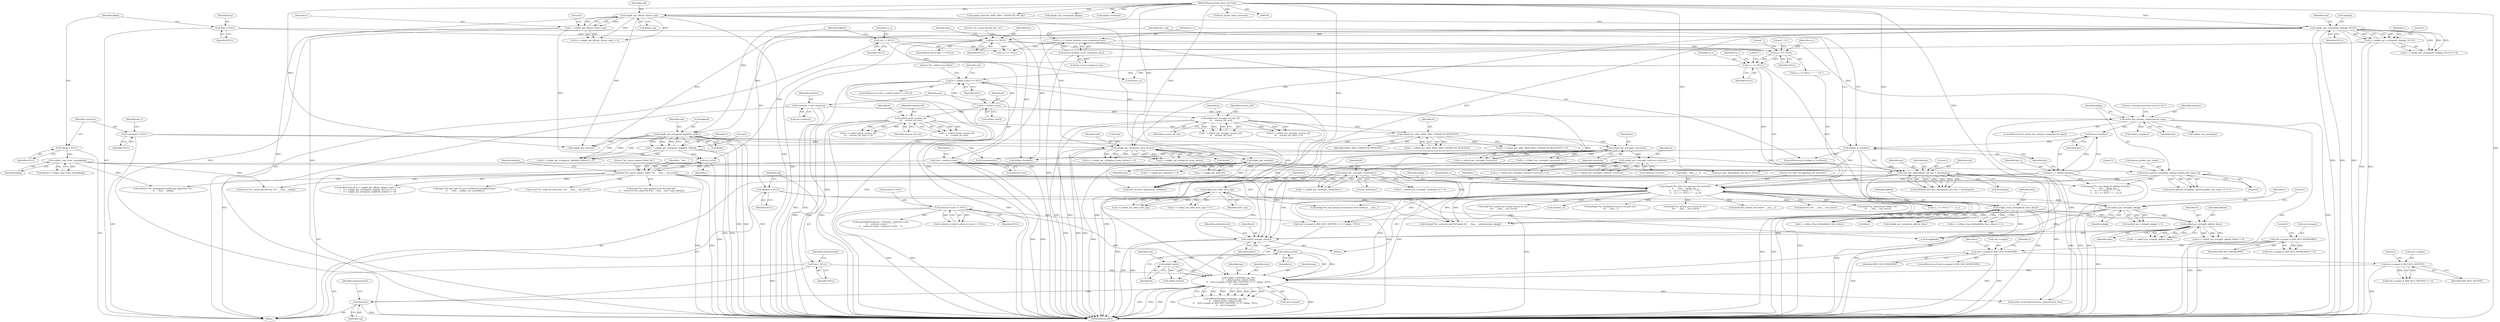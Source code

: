 digraph "0_src_779974d35b4859c07bc3cb8a12c74b43b0a7d1e0_1@API" {
"1000698" [label="(Call,free(sig))"];
"1000524" [label="(Call,sshkey_verify(key, sig, slen,\n\t\t    sshbuf_ptr(b), sshbuf_len(b),\n\t\t    (ssh->compat & SSH_BUG_SIGTYPE) == 0 ? pkalg : NULL,\n\t\t    ssh->compat))"];
"1000515" [label="(Call,user_key_allowed(ssh, pw, key, 1, &authopts))"];
"1000341" [label="(Call,sshpkt_get_string(ssh, &sig, &slen))"];
"1000188" [label="(Call,sshpkt_get_string(ssh, &pkblob, &blen))"];
"1000179" [label="(Call,sshpkt_get_cstring(ssh, &pkalg, NULL))"];
"1000170" [label="(Call,sshpkt_get_u8(ssh, &have_sig))"];
"1000106" [label="(MethodParameterIn,struct ssh *ssh)"];
"1000351" [label="(Call,sshpkt_get_end(ssh))"];
"1000115" [label="(Call,*pw = authctxt->pw)"];
"1000306" [label="(Call,sshkey_is_cert(key))"];
"1000303" [label="(Call,format_key(key))"];
"1000276" [label="(Call,auth2_key_already_used(authctxt, key))"];
"1000109" [label="(Call,*authctxt = ssh->authctxt)"];
"1000232" [label="(Call,key == NULL)"];
"1000125" [label="(Call,*key = NULL)"];
"1000149" [label="(Call,*sig = NULL)"];
"1000528" [label="(Call,sshbuf_ptr(b))"];
"1000506" [label="(Call,sshbuf_dump(b, stderr))"];
"1000496" [label="(Call,sshbuf_put_string(b, pkblob, blen))"];
"1000489" [label="(Call,sshbuf_put_cstring(b, pkalg))"];
"1000481" [label="(Call,sshbuf_put_u8(b, have_sig))"];
"1000473" [label="(Call,sshbuf_put_cstring(b, \"publickey\"))"];
"1000463" [label="(Call,sshbuf_put_cstring(b, authctxt->service))"];
"1000455" [label="(Call,sshbuf_put_cstring(b, userstyle))"];
"1000447" [label="(Call,sshbuf_put_u8(b, SSH2_MSG_USERAUTH_REQUEST))"];
"1000395" [label="(Call,sshbuf_put_string(b, session_id2,\n\t\t\t    session_id2_len))"];
"1000361" [label="(Call,b = sshbuf_new())"];
"1000379" [label="(Call,sshbuf_put(b, session_id2,\n\t\t\t    session_id2_len))"];
"1000133" [label="(Call,*userstyle = NULL)"];
"1000319" [label="(Call,debug3(\"%s: have %s signature for %s%s%s\",\n\t\t    __func__, pkalg, key_s,\n\t\t    ca_s == NULL ? \"\" : \" CA \",\n\t\t    ca_s == NULL ? \"\" : ca_s))"];
"1000195" [label="(Call,fatal(\"%s: parse request failed: %s\", __func__, ssh_err(r)))"];
"1000198" [label="(Call,ssh_err(r))"];
"1000177" [label="(Call,r = sshpkt_get_cstring(ssh, &pkalg, NULL))"];
"1000186" [label="(Call,r = sshpkt_get_string(ssh, &pkblob, &blen))"];
"1000168" [label="(Call,r = sshpkt_get_u8(ssh, &have_sig))"];
"1000287" [label="(Call,match_pattern_list(pkalg, options.pubkey_key_types, 0))"];
"1000202" [label="(Call,sshkey_type_from_name(pkalg))"];
"1000129" [label="(Call,*pkalg = NULL)"];
"1000301" [label="(Call,key_s = format_key(key))"];
"1000331" [label="(Call,ca_s == NULL)"];
"1000325" [label="(Call,ca_s == NULL)"];
"1000308" [label="(Call,ca_s = format_key(key->cert->signature_key))"];
"1000310" [label="(Call,format_key(key->cert->signature_key))"];
"1000141" [label="(Call,*ca_s = NULL)"];
"1000218" [label="(Call,sshkey_from_blob(pkblob, blen, &key))"];
"1000145" [label="(Call,*pkblob = NULL)"];
"1000530" [label="(Call,sshbuf_len(b))"];
"1000360" [label="(Call,(b = sshbuf_new()) == NULL)"];
"1000411" [label="(Call,authctxt->user == NULL)"];
"1000534" [label="(Call,ssh->compat & SSH_BUG_SIGTYPE)"];
"1000369" [label="(Call,ssh->compat & SSH_OLD_SESSIONID)"];
"1000265" [label="(Call,ssh->compat & SSH_BUG_RSASIGMD5)"];
"1000519" [label="(Literal,1)"];
"1000345" [label="(Call,&slen)"];
"1000498" [label="(Identifier,pkblob)"];
"1000479" [label="(Call,r = sshbuf_put_u8(b, have_sig))"];
"1000195" [label="(Call,fatal(\"%s: parse request failed: %s\", __func__, ssh_err(r)))"];
"1000110" [label="(Identifier,authctxt)"];
"1000340" [label="(Identifier,r)"];
"1000276" [label="(Call,auth2_key_already_used(authctxt, key))"];
"1000633" [label="(Call,sshpkt_put_string(ssh, pkblob, blen))"];
"1000382" [label="(Identifier,session_id2_len)"];
"1000225" [label="(Call,error(\"%s: could not parse key: %s\", __func__, ssh_err(r)))"];
"1000364" [label="(Identifier,NULL)"];
"1000172" [label="(Call,&have_sig)"];
"1000281" [label="(Literal,\"refusing previously-used %s key\")"];
"1000178" [label="(Identifier,r)"];
"1000270" [label="(Literal,0)"];
"1000489" [label="(Call,sshbuf_put_cstring(b, pkalg))"];
"1000234" [label="(Identifier,NULL)"];
"1000130" [label="(Identifier,pkalg)"];
"1000180" [label="(Identifier,ssh)"];
"1000196" [label="(Literal,\"%s: parse request failed: %s\")"];
"1000248" [label="(Call,error(\"%s: type mismatch for decoded key \"\n\t\t    \"(received %d, expected %d)\", __func__, key->type, pktype))"];
"1000351" [label="(Call,sshpkt_get_end(ssh))"];
"1000116" [label="(Identifier,pw)"];
"1000122" [label="(Identifier,b)"];
"1000194" [label="(Literal,0)"];
"1000198" [label="(Call,ssh_err(r))"];
"1000176" [label="(Call,(r = sshpkt_get_cstring(ssh, &pkalg, NULL)) != 0)"];
"1000131" [label="(Identifier,NULL)"];
"1000334" [label="(Literal,\"\")"];
"1000528" [label="(Call,sshbuf_ptr(b))"];
"1000219" [label="(Identifier,pkblob)"];
"1000215" [label="(Call,(r = sshkey_from_blob(pkblob, blen, &key)) != 0)"];
"1000378" [label="(Identifier,r)"];
"1000482" [label="(Identifier,b)"];
"1000150" [label="(Identifier,sig)"];
"1000524" [label="(Call,sshkey_verify(key, sig, slen,\n\t\t    sshbuf_ptr(b), sshbuf_len(b),\n\t\t    (ssh->compat & SSH_BUG_SIGTYPE) == 0 ? pkalg : NULL,\n\t\t    ssh->compat))"];
"1000694" [label="(Call,free(key_s))"];
"1000417" [label="(Call,debug2(\"%s: disabled because of invalid user\",\n\t\t\t    __func__))"];
"1000558" [label="(Call,debug(\"%s: test pkalg %s pkblob %s%s%s\",\n\t\t    __func__, pkalg, key_s,\n\t\t    ca_s == NULL ? \"\" : \" CA \",\n\t\t    ca_s == NULL ? \"\" : ca_s))"];
"1000457" [label="(Identifier,userstyle)"];
"1000397" [label="(Identifier,session_id2)"];
"1000490" [label="(Identifier,b)"];
"1000188" [label="(Call,sshpkt_get_string(ssh, &pkblob, &blen))"];
"1000579" [label="(Call,sshpkt_get_end(ssh))"];
"1000181" [label="(Call,&pkalg)"];
"1000311" [label="(Call,key->cert->signature_key)"];
"1000321" [label="(Identifier,__func__)"];
"1000421" [label="(Call,xasprintf(&userstyle, \"%s%s%s\", authctxt->user,\n \t\t    authctxt->style ? \":\" : \"\",\n\t\t    authctxt->style ? authctxt->style : \"\"))"];
"1000384" [label="(Call,fatal(\"%s: sshbuf_put session id: %s\",\n\t\t\t\t    __func__, ssh_err(r)))"];
"1000275" [label="(ControlStructure,if (auth2_key_already_used(authctxt, key)))"];
"1000377" [label="(Call,r = sshbuf_put(b, session_id2,\n\t\t\t    session_id2_len))"];
"1000406" [label="(Call,!authctxt->valid || authctxt->user == NULL)"];
"1000320" [label="(Literal,\"%s: have %s signature for %s%s%s\")"];
"1000361" [label="(Call,b = sshbuf_new())"];
"1000692" [label="(Call,free(pkblob))"];
"1000447" [label="(Call,sshbuf_put_u8(b, SSH2_MSG_USERAUTH_REQUEST))"];
"1000368" [label="(ControlStructure,if (ssh->compat & SSH_OLD_SESSIONID))"];
"1000534" [label="(Call,ssh->compat & SSH_BUG_SIGTYPE)"];
"1000530" [label="(Call,sshbuf_len(b))"];
"1000165" [label="(ControlStructure,if ((r = sshpkt_get_u8(ssh, &have_sig)) != 0 ||\n \t    (r = sshpkt_get_cstring(ssh, &pkalg, NULL)) != 0 ||\n \t    (r = sshpkt_get_string(ssh, &pkblob, &blen)) != 0))"];
"1000463" [label="(Call,sshbuf_put_cstring(b, authctxt->service))"];
"1000309" [label="(Identifier,ca_s)"];
"1000331" [label="(Call,ca_s == NULL)"];
"1000362" [label="(Identifier,b)"];
"1000289" [label="(Call,options.pubkey_key_types)"];
"1000449" [label="(Identifier,SSH2_MSG_USERAUTH_REQUEST)"];
"1000492" [label="(Literal,0)"];
"1000342" [label="(Identifier,ssh)"];
"1000126" [label="(Identifier,key)"];
"1000151" [label="(Identifier,NULL)"];
"1000520" [label="(Call,&authopts)"];
"1000496" [label="(Call,sshbuf_put_string(b, pkblob, blen))"];
"1000216" [label="(Call,r = sshkey_from_blob(pkblob, blen, &key))"];
"1000527" [label="(Identifier,slen)"];
"1000360" [label="(Call,(b = sshbuf_new()) == NULL)"];
"1000147" [label="(Identifier,NULL)"];
"1000107" [label="(Block,)"];
"1000508" [label="(Identifier,stderr)"];
"1000516" [label="(Identifier,ssh)"];
"1000319" [label="(Call,debug3(\"%s: have %s signature for %s%s%s\",\n\t\t    __func__, pkalg, key_s,\n\t\t    ca_s == NULL ? \"\" : \" CA \",\n\t\t    ca_s == NULL ? \"\" : ca_s))"];
"1000510" [label="(Identifier,authenticated)"];
"1000326" [label="(Identifier,ca_s)"];
"1000145" [label="(Call,*pkblob = NULL)"];
"1000415" [label="(Identifier,NULL)"];
"1000106" [label="(MethodParameterIn,struct ssh *ssh)"];
"1000177" [label="(Call,r = sshpkt_get_cstring(ssh, &pkalg, NULL))"];
"1000536" [label="(Identifier,ssh)"];
"1000146" [label="(Identifier,pkblob)"];
"1000115" [label="(Call,*pw = authctxt->pw)"];
"1000168" [label="(Call,r = sshpkt_get_u8(ssh, &have_sig))"];
"1000673" [label="(Call,debug(\"%s: key options inconsistent with existing\", __func__))"];
"1000359" [label="(ControlStructure,if ((b = sshbuf_new()) == NULL))"];
"1000702" [label="(MethodReturn,RET)"];
"1000529" [label="(Identifier,b)"];
"1000532" [label="(Call,(ssh->compat & SSH_BUG_SIGTYPE) == 0 ? pkalg : NULL)"];
"1000474" [label="(Identifier,b)"];
"1000220" [label="(Identifier,blen)"];
"1000304" [label="(Identifier,key)"];
"1000286" [label="(Call,match_pattern_list(pkalg, options.pubkey_key_types, 0) != 1)"];
"1000455" [label="(Call,sshbuf_put_cstring(b, userstyle))"];
"1000111" [label="(Call,ssh->authctxt)"];
"1000531" [label="(Identifier,b)"];
"1000133" [label="(Call,*userstyle = NULL)"];
"1000533" [label="(Call,(ssh->compat & SSH_BUG_SIGTYPE) == 0)"];
"1000269" [label="(Identifier,SSH_BUG_RSASIGMD5)"];
"1000526" [label="(Identifier,sig)"];
"1000538" [label="(Identifier,SSH_BUG_SIGTYPE)"];
"1000149" [label="(Call,*sig = NULL)"];
"1000370" [label="(Call,ssh->compat)"];
"1000514" [label="(Call,PRIVSEP(user_key_allowed(ssh, pw, key, 1, &authopts)))"];
"1000456" [label="(Identifier,b)"];
"1000338" [label="(Call,(r = sshpkt_get_string(ssh, &sig, &slen)) != 0)"];
"1000392" [label="(Call,(r = sshbuf_put_string(b, session_id2,\n\t\t\t    session_id2_len)) != 0)"];
"1000203" [label="(Identifier,pkalg)"];
"1000688" [label="(Call,free(userstyle))"];
"1000668" [label="(Call,auth_activate_options(ssh, authopts))"];
"1000488" [label="(Call,sshbuf_put_cstring(b, pkalg) != 0)"];
"1000328" [label="(Literal,\"\")"];
"1000125" [label="(Call,*key = NULL)"];
"1000396" [label="(Identifier,b)"];
"1000295" [label="(Call,logit(\"%s: key type %s not in PubkeyAcceptedKeyTypes\",\n\t\t    __func__, sshkey_ssh_name(key)))"];
"1000327" [label="(Identifier,NULL)"];
"1000192" [label="(Call,&blen)"];
"1000332" [label="(Identifier,ca_s)"];
"1000278" [label="(Identifier,key)"];
"1000333" [label="(Identifier,NULL)"];
"1000481" [label="(Call,sshbuf_put_u8(b, have_sig))"];
"1000318" [label="(Block,)"];
"1000236" [label="(Call,error(\"%s: cannot decode key: %s\", __func__, pkalg))"];
"1000478" [label="(Call,(r = sshbuf_put_u8(b, have_sig)) != 0)"];
"1000277" [label="(Identifier,authctxt)"];
"1000411" [label="(Call,authctxt->user == NULL)"];
"1000701" [label="(Identifier,authenticated)"];
"1000343" [label="(Call,&sig)"];
"1000698" [label="(Call,free(sig))"];
"1000617" [label="(Call,sshpkt_start(ssh, SSH2_MSG_USERAUTH_PK_OK))"];
"1000233" [label="(Identifier,key)"];
"1000187" [label="(Identifier,r)"];
"1000282" [label="(Call,sshkey_type(key))"];
"1000473" [label="(Call,sshbuf_put_cstring(b, \"publickey\"))"];
"1000305" [label="(ControlStructure,if (sshkey_is_cert(key)))"];
"1000475" [label="(Literal,\"publickey\")"];
"1000542" [label="(Call,ssh->compat)"];
"1000363" [label="(Call,sshbuf_new())"];
"1000292" [label="(Literal,0)"];
"1000232" [label="(Call,key == NULL)"];
"1000699" [label="(Identifier,sig)"];
"1000335" [label="(Identifier,ca_s)"];
"1000218" [label="(Call,sshkey_from_blob(pkblob, blen, &key))"];
"1000380" [label="(Identifier,b)"];
"1000221" [label="(Call,&key)"];
"1000494" [label="(Call,r = sshbuf_put_string(b, pkblob, blen))"];
"1000324" [label="(Call,ca_s == NULL ? \"\" : \" CA \")"];
"1000365" [label="(Call,fatal(\"%s: sshbuf_new failed\", __func__))"];
"1000171" [label="(Identifier,ssh)"];
"1000686" [label="(Call,sshkey_free(key))"];
"1000266" [label="(Call,ssh->compat)"];
"1000371" [label="(Identifier,ssh)"];
"1000325" [label="(Call,ca_s == NULL)"];
"1000483" [label="(Identifier,have_sig)"];
"1000129" [label="(Call,*pkalg = NULL)"];
"1000507" [label="(Identifier,b)"];
"1000308" [label="(Call,ca_s = format_key(key->cert->signature_key))"];
"1000539" [label="(Literal,0)"];
"1000135" [label="(Identifier,NULL)"];
"1000376" [label="(Call,(r = sshbuf_put(b, session_id2,\n\t\t\t    session_id2_len)) != 0)"];
"1000209" [label="(Call,verbose(\"%s: unsupported public key algorithm: %s\",\n\t\t    __func__, pkalg))"];
"1000465" [label="(Call,authctxt->service)"];
"1000200" [label="(Call,pktype = sshkey_type_from_name(pkalg))"];
"1000307" [label="(Identifier,key)"];
"1000197" [label="(Identifier,__func__)"];
"1000470" [label="(Call,(r = sshbuf_put_cstring(b, \"publickey\")) != 0)"];
"1000369" [label="(Call,ssh->compat & SSH_OLD_SESSIONID)"];
"1000471" [label="(Call,r = sshbuf_put_cstring(b, \"publickey\"))"];
"1000184" [label="(Literal,0)"];
"1000244" [label="(Identifier,key)"];
"1000117" [label="(Call,authctxt->pw)"];
"1000264" [label="(Call,(ssh->compat & SSH_BUG_RSASIGMD5) != 0)"];
"1000398" [label="(Identifier,session_id2_len)"];
"1000625" [label="(Call,sshpkt_put_cstring(ssh, pkalg))"];
"1000348" [label="(Call,(r = sshpkt_get_end(ssh)) != 0)"];
"1000341" [label="(Call,sshpkt_get_string(ssh, &sig, &slen))"];
"1000523" [label="(Call,PRIVSEP(sshkey_verify(key, sig, slen,\n\t\t    sshbuf_ptr(b), sshbuf_len(b),\n\t\t    (ssh->compat & SSH_BUG_SIGTYPE) == 0 ? pkalg : NULL,\n\t\t    ssh->compat)))"];
"1000143" [label="(Identifier,NULL)"];
"1000339" [label="(Call,r = sshpkt_get_string(ssh, &sig, &slen))"];
"1000170" [label="(Call,sshpkt_get_u8(ssh, &have_sig))"];
"1000186" [label="(Call,r = sshpkt_get_string(ssh, &pkblob, &blen))"];
"1000293" [label="(Literal,1)"];
"1000190" [label="(Call,&pkblob)"];
"1000453" [label="(Call,r = sshbuf_put_cstring(b, userstyle))"];
"1000306" [label="(Call,sshkey_is_cert(key))"];
"1000379" [label="(Call,sshbuf_put(b, session_id2,\n\t\t\t    session_id2_len))"];
"1000444" [label="(Call,(r = sshbuf_put_u8(b, SSH2_MSG_USERAUTH_REQUEST)) != 0)"];
"1000138" [label="(Identifier,key_s)"];
"1000301" [label="(Call,key_s = format_key(key))"];
"1000381" [label="(Identifier,session_id2)"];
"1000349" [label="(Call,r = sshpkt_get_end(ssh))"];
"1000322" [label="(Identifier,pkalg)"];
"1000185" [label="(Call,(r = sshpkt_get_string(ssh, &pkblob, &blen)) != 0)"];
"1000464" [label="(Identifier,b)"];
"1000330" [label="(Call,ca_s == NULL ? \"\" : ca_s)"];
"1000354" [label="(Call,fatal(\"%s: %s\", __func__, ssh_err(r)))"];
"1000179" [label="(Call,sshpkt_get_cstring(ssh, &pkalg, NULL))"];
"1000394" [label="(Identifier,r)"];
"1000517" [label="(Identifier,pw)"];
"1000393" [label="(Call,r = sshbuf_put_string(b, session_id2,\n\t\t\t    session_id2_len))"];
"1000183" [label="(Identifier,NULL)"];
"1000329" [label="(Literal,\" CA \")"];
"1000552" [label="(Call,auth2_record_key(authctxt, authenticated, key))"];
"1000317" [label="(Identifier,have_sig)"];
"1000352" [label="(Identifier,ssh)"];
"1000535" [label="(Call,ssh->compat)"];
"1000231" [label="(ControlStructure,if (key == NULL))"];
"1000525" [label="(Identifier,key)"];
"1000506" [label="(Call,sshbuf_dump(b, stderr))"];
"1000201" [label="(Identifier,pktype)"];
"1000373" [label="(Identifier,SSH_OLD_SESSIONID)"];
"1000298" [label="(Call,sshkey_ssh_name(key))"];
"1000310" [label="(Call,format_key(key->cert->signature_key))"];
"1000265" [label="(Call,ssh->compat & SSH_BUG_RSASIGMD5)"];
"1000303" [label="(Call,format_key(key))"];
"1000202" [label="(Call,sshkey_type_from_name(pkalg))"];
"1000412" [label="(Call,authctxt->user)"];
"1000169" [label="(Identifier,r)"];
"1000515" [label="(Call,user_key_allowed(ssh, pw, key, 1, &authopts))"];
"1000550" [label="(Call,sshbuf_free(b))"];
"1000395" [label="(Call,sshbuf_put_string(b, session_id2,\n\t\t\t    session_id2_len))"];
"1000642" [label="(Call,sshpkt_send(ssh))"];
"1000199" [label="(Identifier,r)"];
"1000491" [label="(Identifier,pkalg)"];
"1000605" [label="(Call,user_key_allowed(ssh, pw, key, 0, NULL))"];
"1000323" [label="(Identifier,key_s)"];
"1000696" [label="(Call,free(ca_s))"];
"1000452" [label="(Call,(r = sshbuf_put_cstring(b, userstyle)) != 0)"];
"1000174" [label="(Literal,0)"];
"1000493" [label="(Call,(r = sshbuf_put_string(b, pkblob, blen)) != 0)"];
"1000648" [label="(Call,ssh_packet_write_wait(ssh))"];
"1000679" [label="(Call,debug2(\"%s: authenticated %d pkalg %s\", __func__, authenticated, pkalg))"];
"1000448" [label="(Identifier,b)"];
"1000501" [label="(Call,fatal(\"%s: build packet failed: %s\",\n\t\t\t    __func__, ssh_err(r)))"];
"1000518" [label="(Identifier,key)"];
"1000237" [label="(Literal,\"%s: cannot decode key: %s\")"];
"1000497" [label="(Identifier,b)"];
"1000159" [label="(Identifier,authenticated)"];
"1000142" [label="(Identifier,ca_s)"];
"1000127" [label="(Identifier,NULL)"];
"1000109" [label="(Call,*authctxt = ssh->authctxt)"];
"1000460" [label="(Call,(r = sshbuf_put_cstring(b, authctxt->service)) != 0)"];
"1000445" [label="(Call,r = sshbuf_put_u8(b, SSH2_MSG_USERAUTH_REQUEST))"];
"1000302" [label="(Identifier,key_s)"];
"1000141" [label="(Call,*ca_s = NULL)"];
"1000366" [label="(Literal,\"%s: sshbuf_new failed\")"];
"1000461" [label="(Call,r = sshbuf_put_cstring(b, authctxt->service))"];
"1000564" [label="(Call,ca_s == NULL)"];
"1000189" [label="(Identifier,ssh)"];
"1000287" [label="(Call,match_pattern_list(pkalg, options.pubkey_key_types, 0))"];
"1000167" [label="(Call,(r = sshpkt_get_u8(ssh, &have_sig)) != 0)"];
"1000499" [label="(Identifier,blen)"];
"1000400" [label="(Call,fatal(\"%s: sshbuf_put_string session id: %s\",\n \t\t\t\t    __func__, ssh_err(r)))"];
"1000288" [label="(Identifier,pkalg)"];
"1000134" [label="(Identifier,userstyle)"];
"1000698" -> "1000107"  [label="AST: "];
"1000698" -> "1000699"  [label="CFG: "];
"1000699" -> "1000698"  [label="AST: "];
"1000701" -> "1000698"  [label="CFG: "];
"1000698" -> "1000702"  [label="DDG: "];
"1000524" -> "1000698"  [label="DDG: "];
"1000149" -> "1000698"  [label="DDG: "];
"1000524" -> "1000523"  [label="AST: "];
"1000524" -> "1000542"  [label="CFG: "];
"1000525" -> "1000524"  [label="AST: "];
"1000526" -> "1000524"  [label="AST: "];
"1000527" -> "1000524"  [label="AST: "];
"1000528" -> "1000524"  [label="AST: "];
"1000530" -> "1000524"  [label="AST: "];
"1000532" -> "1000524"  [label="AST: "];
"1000542" -> "1000524"  [label="AST: "];
"1000523" -> "1000524"  [label="CFG: "];
"1000524" -> "1000702"  [label="DDG: "];
"1000524" -> "1000702"  [label="DDG: "];
"1000524" -> "1000702"  [label="DDG: "];
"1000524" -> "1000702"  [label="DDG: "];
"1000524" -> "1000702"  [label="DDG: "];
"1000524" -> "1000523"  [label="DDG: "];
"1000524" -> "1000523"  [label="DDG: "];
"1000524" -> "1000523"  [label="DDG: "];
"1000524" -> "1000523"  [label="DDG: "];
"1000524" -> "1000523"  [label="DDG: "];
"1000524" -> "1000523"  [label="DDG: "];
"1000524" -> "1000523"  [label="DDG: "];
"1000515" -> "1000524"  [label="DDG: "];
"1000149" -> "1000524"  [label="DDG: "];
"1000528" -> "1000524"  [label="DDG: "];
"1000530" -> "1000524"  [label="DDG: "];
"1000489" -> "1000524"  [label="DDG: "];
"1000319" -> "1000524"  [label="DDG: "];
"1000360" -> "1000524"  [label="DDG: "];
"1000411" -> "1000524"  [label="DDG: "];
"1000534" -> "1000524"  [label="DDG: "];
"1000524" -> "1000552"  [label="DDG: "];
"1000515" -> "1000514"  [label="AST: "];
"1000515" -> "1000520"  [label="CFG: "];
"1000516" -> "1000515"  [label="AST: "];
"1000517" -> "1000515"  [label="AST: "];
"1000518" -> "1000515"  [label="AST: "];
"1000519" -> "1000515"  [label="AST: "];
"1000520" -> "1000515"  [label="AST: "];
"1000514" -> "1000515"  [label="CFG: "];
"1000515" -> "1000702"  [label="DDG: "];
"1000515" -> "1000702"  [label="DDG: "];
"1000515" -> "1000702"  [label="DDG: "];
"1000515" -> "1000514"  [label="DDG: "];
"1000515" -> "1000514"  [label="DDG: "];
"1000515" -> "1000514"  [label="DDG: "];
"1000515" -> "1000514"  [label="DDG: "];
"1000515" -> "1000514"  [label="DDG: "];
"1000341" -> "1000515"  [label="DDG: "];
"1000351" -> "1000515"  [label="DDG: "];
"1000106" -> "1000515"  [label="DDG: "];
"1000115" -> "1000515"  [label="DDG: "];
"1000306" -> "1000515"  [label="DDG: "];
"1000515" -> "1000552"  [label="DDG: "];
"1000515" -> "1000668"  [label="DDG: "];
"1000341" -> "1000339"  [label="AST: "];
"1000341" -> "1000345"  [label="CFG: "];
"1000342" -> "1000341"  [label="AST: "];
"1000343" -> "1000341"  [label="AST: "];
"1000345" -> "1000341"  [label="AST: "];
"1000339" -> "1000341"  [label="CFG: "];
"1000341" -> "1000702"  [label="DDG: "];
"1000341" -> "1000702"  [label="DDG: "];
"1000341" -> "1000702"  [label="DDG: "];
"1000341" -> "1000338"  [label="DDG: "];
"1000341" -> "1000338"  [label="DDG: "];
"1000341" -> "1000338"  [label="DDG: "];
"1000341" -> "1000339"  [label="DDG: "];
"1000341" -> "1000339"  [label="DDG: "];
"1000341" -> "1000339"  [label="DDG: "];
"1000188" -> "1000341"  [label="DDG: "];
"1000179" -> "1000341"  [label="DDG: "];
"1000170" -> "1000341"  [label="DDG: "];
"1000106" -> "1000341"  [label="DDG: "];
"1000341" -> "1000351"  [label="DDG: "];
"1000341" -> "1000668"  [label="DDG: "];
"1000188" -> "1000186"  [label="AST: "];
"1000188" -> "1000192"  [label="CFG: "];
"1000189" -> "1000188"  [label="AST: "];
"1000190" -> "1000188"  [label="AST: "];
"1000192" -> "1000188"  [label="AST: "];
"1000186" -> "1000188"  [label="CFG: "];
"1000188" -> "1000702"  [label="DDG: "];
"1000188" -> "1000702"  [label="DDG: "];
"1000188" -> "1000702"  [label="DDG: "];
"1000188" -> "1000185"  [label="DDG: "];
"1000188" -> "1000185"  [label="DDG: "];
"1000188" -> "1000185"  [label="DDG: "];
"1000188" -> "1000186"  [label="DDG: "];
"1000188" -> "1000186"  [label="DDG: "];
"1000188" -> "1000186"  [label="DDG: "];
"1000179" -> "1000188"  [label="DDG: "];
"1000106" -> "1000188"  [label="DDG: "];
"1000188" -> "1000579"  [label="DDG: "];
"1000188" -> "1000668"  [label="DDG: "];
"1000179" -> "1000177"  [label="AST: "];
"1000179" -> "1000183"  [label="CFG: "];
"1000180" -> "1000179"  [label="AST: "];
"1000181" -> "1000179"  [label="AST: "];
"1000183" -> "1000179"  [label="AST: "];
"1000177" -> "1000179"  [label="CFG: "];
"1000179" -> "1000702"  [label="DDG: "];
"1000179" -> "1000702"  [label="DDG: "];
"1000179" -> "1000702"  [label="DDG: "];
"1000179" -> "1000176"  [label="DDG: "];
"1000179" -> "1000176"  [label="DDG: "];
"1000179" -> "1000176"  [label="DDG: "];
"1000179" -> "1000177"  [label="DDG: "];
"1000179" -> "1000177"  [label="DDG: "];
"1000179" -> "1000177"  [label="DDG: "];
"1000170" -> "1000179"  [label="DDG: "];
"1000106" -> "1000179"  [label="DDG: "];
"1000179" -> "1000232"  [label="DDG: "];
"1000179" -> "1000579"  [label="DDG: "];
"1000179" -> "1000668"  [label="DDG: "];
"1000170" -> "1000168"  [label="AST: "];
"1000170" -> "1000172"  [label="CFG: "];
"1000171" -> "1000170"  [label="AST: "];
"1000172" -> "1000170"  [label="AST: "];
"1000168" -> "1000170"  [label="CFG: "];
"1000170" -> "1000702"  [label="DDG: "];
"1000170" -> "1000702"  [label="DDG: "];
"1000170" -> "1000167"  [label="DDG: "];
"1000170" -> "1000167"  [label="DDG: "];
"1000170" -> "1000168"  [label="DDG: "];
"1000170" -> "1000168"  [label="DDG: "];
"1000106" -> "1000170"  [label="DDG: "];
"1000170" -> "1000579"  [label="DDG: "];
"1000170" -> "1000668"  [label="DDG: "];
"1000106" -> "1000105"  [label="AST: "];
"1000106" -> "1000702"  [label="DDG: "];
"1000106" -> "1000351"  [label="DDG: "];
"1000106" -> "1000579"  [label="DDG: "];
"1000106" -> "1000605"  [label="DDG: "];
"1000106" -> "1000617"  [label="DDG: "];
"1000106" -> "1000625"  [label="DDG: "];
"1000106" -> "1000633"  [label="DDG: "];
"1000106" -> "1000642"  [label="DDG: "];
"1000106" -> "1000648"  [label="DDG: "];
"1000106" -> "1000668"  [label="DDG: "];
"1000351" -> "1000349"  [label="AST: "];
"1000351" -> "1000352"  [label="CFG: "];
"1000352" -> "1000351"  [label="AST: "];
"1000349" -> "1000351"  [label="CFG: "];
"1000351" -> "1000702"  [label="DDG: "];
"1000351" -> "1000348"  [label="DDG: "];
"1000351" -> "1000349"  [label="DDG: "];
"1000351" -> "1000668"  [label="DDG: "];
"1000115" -> "1000107"  [label="AST: "];
"1000115" -> "1000117"  [label="CFG: "];
"1000116" -> "1000115"  [label="AST: "];
"1000117" -> "1000115"  [label="AST: "];
"1000122" -> "1000115"  [label="CFG: "];
"1000115" -> "1000702"  [label="DDG: "];
"1000115" -> "1000702"  [label="DDG: "];
"1000115" -> "1000605"  [label="DDG: "];
"1000306" -> "1000305"  [label="AST: "];
"1000306" -> "1000307"  [label="CFG: "];
"1000307" -> "1000306"  [label="AST: "];
"1000309" -> "1000306"  [label="CFG: "];
"1000317" -> "1000306"  [label="CFG: "];
"1000306" -> "1000702"  [label="DDG: "];
"1000303" -> "1000306"  [label="DDG: "];
"1000306" -> "1000605"  [label="DDG: "];
"1000306" -> "1000686"  [label="DDG: "];
"1000303" -> "1000301"  [label="AST: "];
"1000303" -> "1000304"  [label="CFG: "];
"1000304" -> "1000303"  [label="AST: "];
"1000301" -> "1000303"  [label="CFG: "];
"1000303" -> "1000301"  [label="DDG: "];
"1000276" -> "1000303"  [label="DDG: "];
"1000276" -> "1000275"  [label="AST: "];
"1000276" -> "1000278"  [label="CFG: "];
"1000277" -> "1000276"  [label="AST: "];
"1000278" -> "1000276"  [label="AST: "];
"1000281" -> "1000276"  [label="CFG: "];
"1000288" -> "1000276"  [label="CFG: "];
"1000276" -> "1000702"  [label="DDG: "];
"1000276" -> "1000702"  [label="DDG: "];
"1000109" -> "1000276"  [label="DDG: "];
"1000232" -> "1000276"  [label="DDG: "];
"1000276" -> "1000282"  [label="DDG: "];
"1000276" -> "1000298"  [label="DDG: "];
"1000276" -> "1000552"  [label="DDG: "];
"1000109" -> "1000107"  [label="AST: "];
"1000109" -> "1000111"  [label="CFG: "];
"1000110" -> "1000109"  [label="AST: "];
"1000111" -> "1000109"  [label="AST: "];
"1000116" -> "1000109"  [label="CFG: "];
"1000109" -> "1000702"  [label="DDG: "];
"1000109" -> "1000702"  [label="DDG: "];
"1000232" -> "1000231"  [label="AST: "];
"1000232" -> "1000234"  [label="CFG: "];
"1000233" -> "1000232"  [label="AST: "];
"1000234" -> "1000232"  [label="AST: "];
"1000237" -> "1000232"  [label="CFG: "];
"1000244" -> "1000232"  [label="CFG: "];
"1000232" -> "1000702"  [label="DDG: "];
"1000232" -> "1000702"  [label="DDG: "];
"1000125" -> "1000232"  [label="DDG: "];
"1000232" -> "1000325"  [label="DDG: "];
"1000232" -> "1000564"  [label="DDG: "];
"1000232" -> "1000686"  [label="DDG: "];
"1000125" -> "1000107"  [label="AST: "];
"1000125" -> "1000127"  [label="CFG: "];
"1000126" -> "1000125"  [label="AST: "];
"1000127" -> "1000125"  [label="AST: "];
"1000130" -> "1000125"  [label="CFG: "];
"1000125" -> "1000686"  [label="DDG: "];
"1000149" -> "1000107"  [label="AST: "];
"1000149" -> "1000151"  [label="CFG: "];
"1000150" -> "1000149"  [label="AST: "];
"1000151" -> "1000149"  [label="AST: "];
"1000159" -> "1000149"  [label="CFG: "];
"1000528" -> "1000529"  [label="CFG: "];
"1000529" -> "1000528"  [label="AST: "];
"1000531" -> "1000528"  [label="CFG: "];
"1000506" -> "1000528"  [label="DDG: "];
"1000528" -> "1000530"  [label="DDG: "];
"1000506" -> "1000318"  [label="AST: "];
"1000506" -> "1000508"  [label="CFG: "];
"1000507" -> "1000506"  [label="AST: "];
"1000508" -> "1000506"  [label="AST: "];
"1000510" -> "1000506"  [label="CFG: "];
"1000506" -> "1000702"  [label="DDG: "];
"1000506" -> "1000702"  [label="DDG: "];
"1000496" -> "1000506"  [label="DDG: "];
"1000473" -> "1000506"  [label="DDG: "];
"1000463" -> "1000506"  [label="DDG: "];
"1000489" -> "1000506"  [label="DDG: "];
"1000447" -> "1000506"  [label="DDG: "];
"1000455" -> "1000506"  [label="DDG: "];
"1000481" -> "1000506"  [label="DDG: "];
"1000506" -> "1000550"  [label="DDG: "];
"1000496" -> "1000494"  [label="AST: "];
"1000496" -> "1000499"  [label="CFG: "];
"1000497" -> "1000496"  [label="AST: "];
"1000498" -> "1000496"  [label="AST: "];
"1000499" -> "1000496"  [label="AST: "];
"1000494" -> "1000496"  [label="CFG: "];
"1000496" -> "1000702"  [label="DDG: "];
"1000496" -> "1000493"  [label="DDG: "];
"1000496" -> "1000493"  [label="DDG: "];
"1000496" -> "1000493"  [label="DDG: "];
"1000496" -> "1000494"  [label="DDG: "];
"1000496" -> "1000494"  [label="DDG: "];
"1000496" -> "1000494"  [label="DDG: "];
"1000489" -> "1000496"  [label="DDG: "];
"1000218" -> "1000496"  [label="DDG: "];
"1000218" -> "1000496"  [label="DDG: "];
"1000496" -> "1000692"  [label="DDG: "];
"1000489" -> "1000488"  [label="AST: "];
"1000489" -> "1000491"  [label="CFG: "];
"1000490" -> "1000489"  [label="AST: "];
"1000491" -> "1000489"  [label="AST: "];
"1000492" -> "1000489"  [label="CFG: "];
"1000489" -> "1000488"  [label="DDG: "];
"1000489" -> "1000488"  [label="DDG: "];
"1000481" -> "1000489"  [label="DDG: "];
"1000319" -> "1000489"  [label="DDG: "];
"1000489" -> "1000532"  [label="DDG: "];
"1000489" -> "1000679"  [label="DDG: "];
"1000481" -> "1000479"  [label="AST: "];
"1000481" -> "1000483"  [label="CFG: "];
"1000482" -> "1000481"  [label="AST: "];
"1000483" -> "1000481"  [label="AST: "];
"1000479" -> "1000481"  [label="CFG: "];
"1000481" -> "1000702"  [label="DDG: "];
"1000481" -> "1000478"  [label="DDG: "];
"1000481" -> "1000478"  [label="DDG: "];
"1000481" -> "1000479"  [label="DDG: "];
"1000481" -> "1000479"  [label="DDG: "];
"1000473" -> "1000481"  [label="DDG: "];
"1000473" -> "1000471"  [label="AST: "];
"1000473" -> "1000475"  [label="CFG: "];
"1000474" -> "1000473"  [label="AST: "];
"1000475" -> "1000473"  [label="AST: "];
"1000471" -> "1000473"  [label="CFG: "];
"1000473" -> "1000470"  [label="DDG: "];
"1000473" -> "1000470"  [label="DDG: "];
"1000473" -> "1000471"  [label="DDG: "];
"1000473" -> "1000471"  [label="DDG: "];
"1000463" -> "1000473"  [label="DDG: "];
"1000463" -> "1000461"  [label="AST: "];
"1000463" -> "1000465"  [label="CFG: "];
"1000464" -> "1000463"  [label="AST: "];
"1000465" -> "1000463"  [label="AST: "];
"1000461" -> "1000463"  [label="CFG: "];
"1000463" -> "1000702"  [label="DDG: "];
"1000463" -> "1000460"  [label="DDG: "];
"1000463" -> "1000460"  [label="DDG: "];
"1000463" -> "1000461"  [label="DDG: "];
"1000463" -> "1000461"  [label="DDG: "];
"1000455" -> "1000463"  [label="DDG: "];
"1000455" -> "1000453"  [label="AST: "];
"1000455" -> "1000457"  [label="CFG: "];
"1000456" -> "1000455"  [label="AST: "];
"1000457" -> "1000455"  [label="AST: "];
"1000453" -> "1000455"  [label="CFG: "];
"1000455" -> "1000452"  [label="DDG: "];
"1000455" -> "1000452"  [label="DDG: "];
"1000455" -> "1000453"  [label="DDG: "];
"1000455" -> "1000453"  [label="DDG: "];
"1000447" -> "1000455"  [label="DDG: "];
"1000133" -> "1000455"  [label="DDG: "];
"1000455" -> "1000688"  [label="DDG: "];
"1000447" -> "1000445"  [label="AST: "];
"1000447" -> "1000449"  [label="CFG: "];
"1000448" -> "1000447"  [label="AST: "];
"1000449" -> "1000447"  [label="AST: "];
"1000445" -> "1000447"  [label="CFG: "];
"1000447" -> "1000702"  [label="DDG: "];
"1000447" -> "1000444"  [label="DDG: "];
"1000447" -> "1000444"  [label="DDG: "];
"1000447" -> "1000445"  [label="DDG: "];
"1000447" -> "1000445"  [label="DDG: "];
"1000395" -> "1000447"  [label="DDG: "];
"1000379" -> "1000447"  [label="DDG: "];
"1000395" -> "1000393"  [label="AST: "];
"1000395" -> "1000398"  [label="CFG: "];
"1000396" -> "1000395"  [label="AST: "];
"1000397" -> "1000395"  [label="AST: "];
"1000398" -> "1000395"  [label="AST: "];
"1000393" -> "1000395"  [label="CFG: "];
"1000395" -> "1000702"  [label="DDG: "];
"1000395" -> "1000702"  [label="DDG: "];
"1000395" -> "1000702"  [label="DDG: "];
"1000395" -> "1000392"  [label="DDG: "];
"1000395" -> "1000392"  [label="DDG: "];
"1000395" -> "1000392"  [label="DDG: "];
"1000395" -> "1000393"  [label="DDG: "];
"1000395" -> "1000393"  [label="DDG: "];
"1000395" -> "1000393"  [label="DDG: "];
"1000361" -> "1000395"  [label="DDG: "];
"1000361" -> "1000360"  [label="AST: "];
"1000361" -> "1000363"  [label="CFG: "];
"1000362" -> "1000361"  [label="AST: "];
"1000363" -> "1000361"  [label="AST: "];
"1000364" -> "1000361"  [label="CFG: "];
"1000361" -> "1000702"  [label="DDG: "];
"1000361" -> "1000360"  [label="DDG: "];
"1000361" -> "1000379"  [label="DDG: "];
"1000379" -> "1000377"  [label="AST: "];
"1000379" -> "1000382"  [label="CFG: "];
"1000380" -> "1000379"  [label="AST: "];
"1000381" -> "1000379"  [label="AST: "];
"1000382" -> "1000379"  [label="AST: "];
"1000377" -> "1000379"  [label="CFG: "];
"1000379" -> "1000702"  [label="DDG: "];
"1000379" -> "1000702"  [label="DDG: "];
"1000379" -> "1000702"  [label="DDG: "];
"1000379" -> "1000376"  [label="DDG: "];
"1000379" -> "1000376"  [label="DDG: "];
"1000379" -> "1000376"  [label="DDG: "];
"1000379" -> "1000377"  [label="DDG: "];
"1000379" -> "1000377"  [label="DDG: "];
"1000379" -> "1000377"  [label="DDG: "];
"1000133" -> "1000107"  [label="AST: "];
"1000133" -> "1000135"  [label="CFG: "];
"1000134" -> "1000133"  [label="AST: "];
"1000135" -> "1000133"  [label="AST: "];
"1000138" -> "1000133"  [label="CFG: "];
"1000133" -> "1000688"  [label="DDG: "];
"1000319" -> "1000318"  [label="AST: "];
"1000319" -> "1000330"  [label="CFG: "];
"1000320" -> "1000319"  [label="AST: "];
"1000321" -> "1000319"  [label="AST: "];
"1000322" -> "1000319"  [label="AST: "];
"1000323" -> "1000319"  [label="AST: "];
"1000324" -> "1000319"  [label="AST: "];
"1000330" -> "1000319"  [label="AST: "];
"1000340" -> "1000319"  [label="CFG: "];
"1000319" -> "1000702"  [label="DDG: "];
"1000319" -> "1000702"  [label="DDG: "];
"1000319" -> "1000702"  [label="DDG: "];
"1000195" -> "1000319"  [label="DDG: "];
"1000287" -> "1000319"  [label="DDG: "];
"1000301" -> "1000319"  [label="DDG: "];
"1000331" -> "1000319"  [label="DDG: "];
"1000319" -> "1000354"  [label="DDG: "];
"1000319" -> "1000365"  [label="DDG: "];
"1000319" -> "1000384"  [label="DDG: "];
"1000319" -> "1000400"  [label="DDG: "];
"1000319" -> "1000417"  [label="DDG: "];
"1000319" -> "1000501"  [label="DDG: "];
"1000319" -> "1000532"  [label="DDG: "];
"1000319" -> "1000673"  [label="DDG: "];
"1000319" -> "1000679"  [label="DDG: "];
"1000319" -> "1000679"  [label="DDG: "];
"1000319" -> "1000694"  [label="DDG: "];
"1000195" -> "1000165"  [label="AST: "];
"1000195" -> "1000198"  [label="CFG: "];
"1000196" -> "1000195"  [label="AST: "];
"1000197" -> "1000195"  [label="AST: "];
"1000198" -> "1000195"  [label="AST: "];
"1000201" -> "1000195"  [label="CFG: "];
"1000195" -> "1000702"  [label="DDG: "];
"1000195" -> "1000702"  [label="DDG: "];
"1000198" -> "1000195"  [label="DDG: "];
"1000195" -> "1000209"  [label="DDG: "];
"1000195" -> "1000225"  [label="DDG: "];
"1000195" -> "1000236"  [label="DDG: "];
"1000195" -> "1000248"  [label="DDG: "];
"1000195" -> "1000295"  [label="DDG: "];
"1000195" -> "1000558"  [label="DDG: "];
"1000195" -> "1000673"  [label="DDG: "];
"1000195" -> "1000679"  [label="DDG: "];
"1000198" -> "1000199"  [label="CFG: "];
"1000199" -> "1000198"  [label="AST: "];
"1000198" -> "1000702"  [label="DDG: "];
"1000177" -> "1000198"  [label="DDG: "];
"1000186" -> "1000198"  [label="DDG: "];
"1000168" -> "1000198"  [label="DDG: "];
"1000177" -> "1000176"  [label="AST: "];
"1000178" -> "1000177"  [label="AST: "];
"1000184" -> "1000177"  [label="CFG: "];
"1000177" -> "1000702"  [label="DDG: "];
"1000177" -> "1000702"  [label="DDG: "];
"1000177" -> "1000176"  [label="DDG: "];
"1000186" -> "1000185"  [label="AST: "];
"1000187" -> "1000186"  [label="AST: "];
"1000194" -> "1000186"  [label="CFG: "];
"1000186" -> "1000702"  [label="DDG: "];
"1000186" -> "1000702"  [label="DDG: "];
"1000186" -> "1000185"  [label="DDG: "];
"1000168" -> "1000167"  [label="AST: "];
"1000169" -> "1000168"  [label="AST: "];
"1000174" -> "1000168"  [label="CFG: "];
"1000168" -> "1000702"  [label="DDG: "];
"1000168" -> "1000702"  [label="DDG: "];
"1000168" -> "1000167"  [label="DDG: "];
"1000287" -> "1000286"  [label="AST: "];
"1000287" -> "1000292"  [label="CFG: "];
"1000288" -> "1000287"  [label="AST: "];
"1000289" -> "1000287"  [label="AST: "];
"1000292" -> "1000287"  [label="AST: "];
"1000293" -> "1000287"  [label="CFG: "];
"1000287" -> "1000702"  [label="DDG: "];
"1000287" -> "1000286"  [label="DDG: "];
"1000287" -> "1000286"  [label="DDG: "];
"1000287" -> "1000286"  [label="DDG: "];
"1000202" -> "1000287"  [label="DDG: "];
"1000287" -> "1000558"  [label="DDG: "];
"1000287" -> "1000679"  [label="DDG: "];
"1000202" -> "1000200"  [label="AST: "];
"1000202" -> "1000203"  [label="CFG: "];
"1000203" -> "1000202"  [label="AST: "];
"1000200" -> "1000202"  [label="CFG: "];
"1000202" -> "1000200"  [label="DDG: "];
"1000129" -> "1000202"  [label="DDG: "];
"1000202" -> "1000209"  [label="DDG: "];
"1000202" -> "1000236"  [label="DDG: "];
"1000202" -> "1000679"  [label="DDG: "];
"1000129" -> "1000107"  [label="AST: "];
"1000129" -> "1000131"  [label="CFG: "];
"1000130" -> "1000129"  [label="AST: "];
"1000131" -> "1000129"  [label="AST: "];
"1000134" -> "1000129"  [label="CFG: "];
"1000301" -> "1000107"  [label="AST: "];
"1000302" -> "1000301"  [label="AST: "];
"1000307" -> "1000301"  [label="CFG: "];
"1000301" -> "1000702"  [label="DDG: "];
"1000301" -> "1000558"  [label="DDG: "];
"1000331" -> "1000330"  [label="AST: "];
"1000331" -> "1000333"  [label="CFG: "];
"1000332" -> "1000331"  [label="AST: "];
"1000333" -> "1000331"  [label="AST: "];
"1000334" -> "1000331"  [label="CFG: "];
"1000335" -> "1000331"  [label="CFG: "];
"1000325" -> "1000331"  [label="DDG: "];
"1000325" -> "1000331"  [label="DDG: "];
"1000331" -> "1000330"  [label="DDG: "];
"1000331" -> "1000360"  [label="DDG: "];
"1000331" -> "1000696"  [label="DDG: "];
"1000325" -> "1000324"  [label="AST: "];
"1000325" -> "1000327"  [label="CFG: "];
"1000326" -> "1000325"  [label="AST: "];
"1000327" -> "1000325"  [label="AST: "];
"1000328" -> "1000325"  [label="CFG: "];
"1000329" -> "1000325"  [label="CFG: "];
"1000308" -> "1000325"  [label="DDG: "];
"1000141" -> "1000325"  [label="DDG: "];
"1000308" -> "1000305"  [label="AST: "];
"1000308" -> "1000310"  [label="CFG: "];
"1000309" -> "1000308"  [label="AST: "];
"1000310" -> "1000308"  [label="AST: "];
"1000317" -> "1000308"  [label="CFG: "];
"1000308" -> "1000702"  [label="DDG: "];
"1000310" -> "1000308"  [label="DDG: "];
"1000308" -> "1000564"  [label="DDG: "];
"1000310" -> "1000311"  [label="CFG: "];
"1000311" -> "1000310"  [label="AST: "];
"1000310" -> "1000702"  [label="DDG: "];
"1000141" -> "1000107"  [label="AST: "];
"1000141" -> "1000143"  [label="CFG: "];
"1000142" -> "1000141"  [label="AST: "];
"1000143" -> "1000141"  [label="AST: "];
"1000146" -> "1000141"  [label="CFG: "];
"1000141" -> "1000564"  [label="DDG: "];
"1000141" -> "1000696"  [label="DDG: "];
"1000218" -> "1000216"  [label="AST: "];
"1000218" -> "1000221"  [label="CFG: "];
"1000219" -> "1000218"  [label="AST: "];
"1000220" -> "1000218"  [label="AST: "];
"1000221" -> "1000218"  [label="AST: "];
"1000216" -> "1000218"  [label="CFG: "];
"1000218" -> "1000702"  [label="DDG: "];
"1000218" -> "1000702"  [label="DDG: "];
"1000218" -> "1000215"  [label="DDG: "];
"1000218" -> "1000215"  [label="DDG: "];
"1000218" -> "1000215"  [label="DDG: "];
"1000218" -> "1000216"  [label="DDG: "];
"1000218" -> "1000216"  [label="DDG: "];
"1000218" -> "1000216"  [label="DDG: "];
"1000145" -> "1000218"  [label="DDG: "];
"1000218" -> "1000633"  [label="DDG: "];
"1000218" -> "1000633"  [label="DDG: "];
"1000218" -> "1000692"  [label="DDG: "];
"1000145" -> "1000107"  [label="AST: "];
"1000145" -> "1000147"  [label="CFG: "];
"1000146" -> "1000145"  [label="AST: "];
"1000147" -> "1000145"  [label="AST: "];
"1000150" -> "1000145"  [label="CFG: "];
"1000145" -> "1000692"  [label="DDG: "];
"1000530" -> "1000531"  [label="CFG: "];
"1000531" -> "1000530"  [label="AST: "];
"1000536" -> "1000530"  [label="CFG: "];
"1000530" -> "1000550"  [label="DDG: "];
"1000360" -> "1000359"  [label="AST: "];
"1000360" -> "1000364"  [label="CFG: "];
"1000364" -> "1000360"  [label="AST: "];
"1000366" -> "1000360"  [label="CFG: "];
"1000371" -> "1000360"  [label="CFG: "];
"1000360" -> "1000702"  [label="DDG: "];
"1000360" -> "1000702"  [label="DDG: "];
"1000360" -> "1000411"  [label="DDG: "];
"1000360" -> "1000532"  [label="DDG: "];
"1000411" -> "1000406"  [label="AST: "];
"1000411" -> "1000415"  [label="CFG: "];
"1000412" -> "1000411"  [label="AST: "];
"1000415" -> "1000411"  [label="AST: "];
"1000406" -> "1000411"  [label="CFG: "];
"1000411" -> "1000702"  [label="DDG: "];
"1000411" -> "1000702"  [label="DDG: "];
"1000411" -> "1000406"  [label="DDG: "];
"1000411" -> "1000406"  [label="DDG: "];
"1000411" -> "1000421"  [label="DDG: "];
"1000411" -> "1000532"  [label="DDG: "];
"1000534" -> "1000533"  [label="AST: "];
"1000534" -> "1000538"  [label="CFG: "];
"1000535" -> "1000534"  [label="AST: "];
"1000538" -> "1000534"  [label="AST: "];
"1000539" -> "1000534"  [label="CFG: "];
"1000534" -> "1000702"  [label="DDG: "];
"1000534" -> "1000533"  [label="DDG: "];
"1000534" -> "1000533"  [label="DDG: "];
"1000369" -> "1000534"  [label="DDG: "];
"1000369" -> "1000368"  [label="AST: "];
"1000369" -> "1000373"  [label="CFG: "];
"1000370" -> "1000369"  [label="AST: "];
"1000373" -> "1000369"  [label="AST: "];
"1000378" -> "1000369"  [label="CFG: "];
"1000394" -> "1000369"  [label="CFG: "];
"1000369" -> "1000702"  [label="DDG: "];
"1000369" -> "1000702"  [label="DDG: "];
"1000369" -> "1000702"  [label="DDG: "];
"1000265" -> "1000369"  [label="DDG: "];
"1000265" -> "1000264"  [label="AST: "];
"1000265" -> "1000269"  [label="CFG: "];
"1000266" -> "1000265"  [label="AST: "];
"1000269" -> "1000265"  [label="AST: "];
"1000270" -> "1000265"  [label="CFG: "];
"1000265" -> "1000702"  [label="DDG: "];
"1000265" -> "1000702"  [label="DDG: "];
"1000265" -> "1000264"  [label="DDG: "];
"1000265" -> "1000264"  [label="DDG: "];
}
